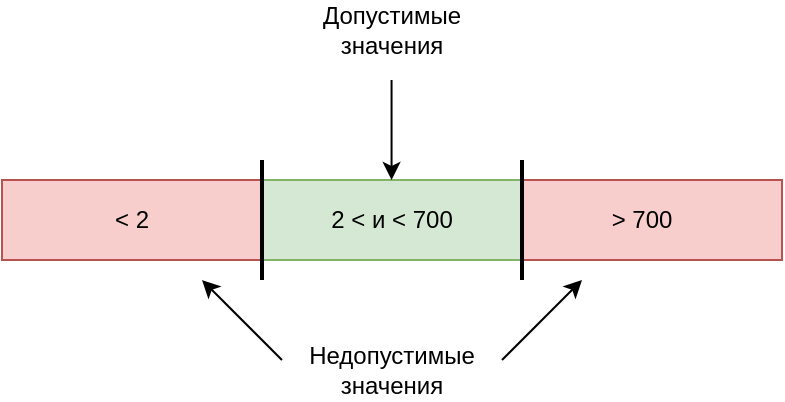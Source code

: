 <mxfile version="24.0.7" type="device">
  <diagram name="Страница — 1" id="TGhD-Kf6mHugT50XbNq1">
    <mxGraphModel dx="669" dy="398" grid="1" gridSize="10" guides="1" tooltips="1" connect="1" arrows="1" fold="1" page="1" pageScale="1" pageWidth="827" pageHeight="1169" math="0" shadow="0">
      <root>
        <mxCell id="0" />
        <mxCell id="1" parent="0" />
        <mxCell id="88pbtU2VVZa3axsiVQ-k-11" value="" style="rounded=0;whiteSpace=wrap;html=1;fillColor=#f8cecc;strokeColor=#b85450;" vertex="1" parent="1">
          <mxGeometry x="120" y="370" width="130" height="40" as="geometry" />
        </mxCell>
        <mxCell id="88pbtU2VVZa3axsiVQ-k-12" value="" style="rounded=0;whiteSpace=wrap;html=1;fillColor=#d5e8d4;strokeColor=#82b366;" vertex="1" parent="1">
          <mxGeometry x="250" y="370" width="130" height="40" as="geometry" />
        </mxCell>
        <mxCell id="88pbtU2VVZa3axsiVQ-k-13" value="" style="rounded=0;whiteSpace=wrap;html=1;fillColor=#f8cecc;strokeColor=#b85450;" vertex="1" parent="1">
          <mxGeometry x="380" y="370" width="130" height="40" as="geometry" />
        </mxCell>
        <mxCell id="88pbtU2VVZa3axsiVQ-k-3" value="" style="endArrow=none;html=1;rounded=0;strokeWidth=2;" edge="1" parent="1">
          <mxGeometry width="50" height="50" relative="1" as="geometry">
            <mxPoint x="380" y="420" as="sourcePoint" />
            <mxPoint x="380" y="360" as="targetPoint" />
          </mxGeometry>
        </mxCell>
        <mxCell id="88pbtU2VVZa3axsiVQ-k-2" value="" style="endArrow=none;html=1;rounded=0;strokeWidth=2;" edge="1" parent="1">
          <mxGeometry width="50" height="50" relative="1" as="geometry">
            <mxPoint x="250" y="420" as="sourcePoint" />
            <mxPoint x="250" y="360" as="targetPoint" />
          </mxGeometry>
        </mxCell>
        <mxCell id="88pbtU2VVZa3axsiVQ-k-5" value="&amp;lt; 2" style="text;html=1;align=center;verticalAlign=middle;whiteSpace=wrap;rounded=0;" vertex="1" parent="1">
          <mxGeometry x="155" y="375" width="60" height="30" as="geometry" />
        </mxCell>
        <mxCell id="88pbtU2VVZa3axsiVQ-k-6" value="&amp;gt; 700" style="text;html=1;align=center;verticalAlign=middle;whiteSpace=wrap;rounded=0;" vertex="1" parent="1">
          <mxGeometry x="410" y="375" width="60" height="30" as="geometry" />
        </mxCell>
        <mxCell id="88pbtU2VVZa3axsiVQ-k-15" value="2 &amp;lt; и &amp;lt; 700" style="text;html=1;align=center;verticalAlign=middle;whiteSpace=wrap;rounded=0;" vertex="1" parent="1">
          <mxGeometry x="275" y="375" width="80" height="30" as="geometry" />
        </mxCell>
        <mxCell id="88pbtU2VVZa3axsiVQ-k-16" value="Допустимые значения" style="text;html=1;align=center;verticalAlign=middle;whiteSpace=wrap;rounded=0;" vertex="1" parent="1">
          <mxGeometry x="285" y="280" width="60" height="30" as="geometry" />
        </mxCell>
        <mxCell id="88pbtU2VVZa3axsiVQ-k-17" value="Недопустимые значения" style="text;html=1;align=center;verticalAlign=middle;whiteSpace=wrap;rounded=0;" vertex="1" parent="1">
          <mxGeometry x="285" y="450" width="60" height="30" as="geometry" />
        </mxCell>
        <mxCell id="88pbtU2VVZa3axsiVQ-k-18" value="" style="endArrow=classic;html=1;rounded=0;" edge="1" parent="1">
          <mxGeometry width="50" height="50" relative="1" as="geometry">
            <mxPoint x="370" y="460" as="sourcePoint" />
            <mxPoint x="410" y="420" as="targetPoint" />
          </mxGeometry>
        </mxCell>
        <mxCell id="88pbtU2VVZa3axsiVQ-k-20" value="" style="endArrow=classic;html=1;rounded=0;" edge="1" parent="1">
          <mxGeometry width="50" height="50" relative="1" as="geometry">
            <mxPoint x="314.78" y="320" as="sourcePoint" />
            <mxPoint x="314.78" y="370" as="targetPoint" />
          </mxGeometry>
        </mxCell>
        <mxCell id="88pbtU2VVZa3axsiVQ-k-22" value="" style="endArrow=classic;html=1;rounded=0;" edge="1" parent="1">
          <mxGeometry width="50" height="50" relative="1" as="geometry">
            <mxPoint x="260" y="460" as="sourcePoint" />
            <mxPoint x="220" y="420" as="targetPoint" />
          </mxGeometry>
        </mxCell>
      </root>
    </mxGraphModel>
  </diagram>
</mxfile>
